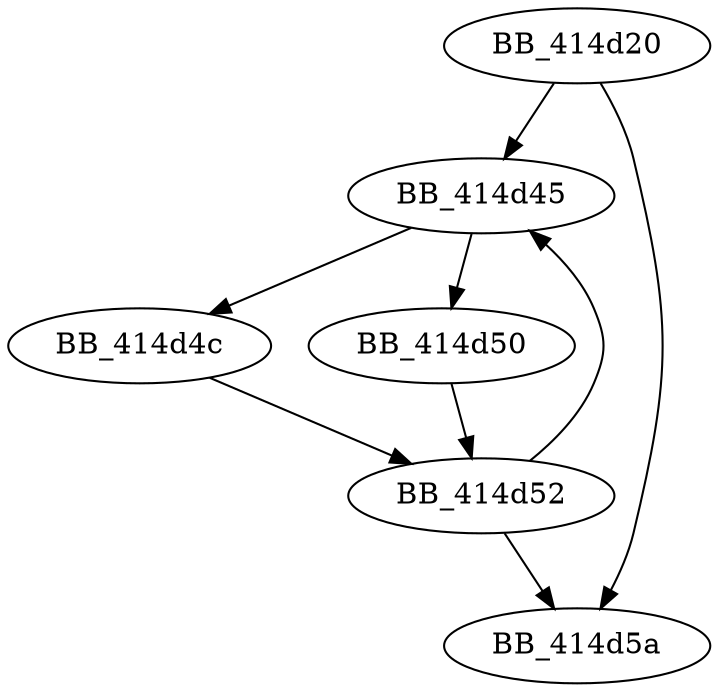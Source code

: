 DiGraph sub_414D20{
BB_414d20->BB_414d45
BB_414d20->BB_414d5a
BB_414d45->BB_414d4c
BB_414d45->BB_414d50
BB_414d4c->BB_414d52
BB_414d50->BB_414d52
BB_414d52->BB_414d45
BB_414d52->BB_414d5a
}
